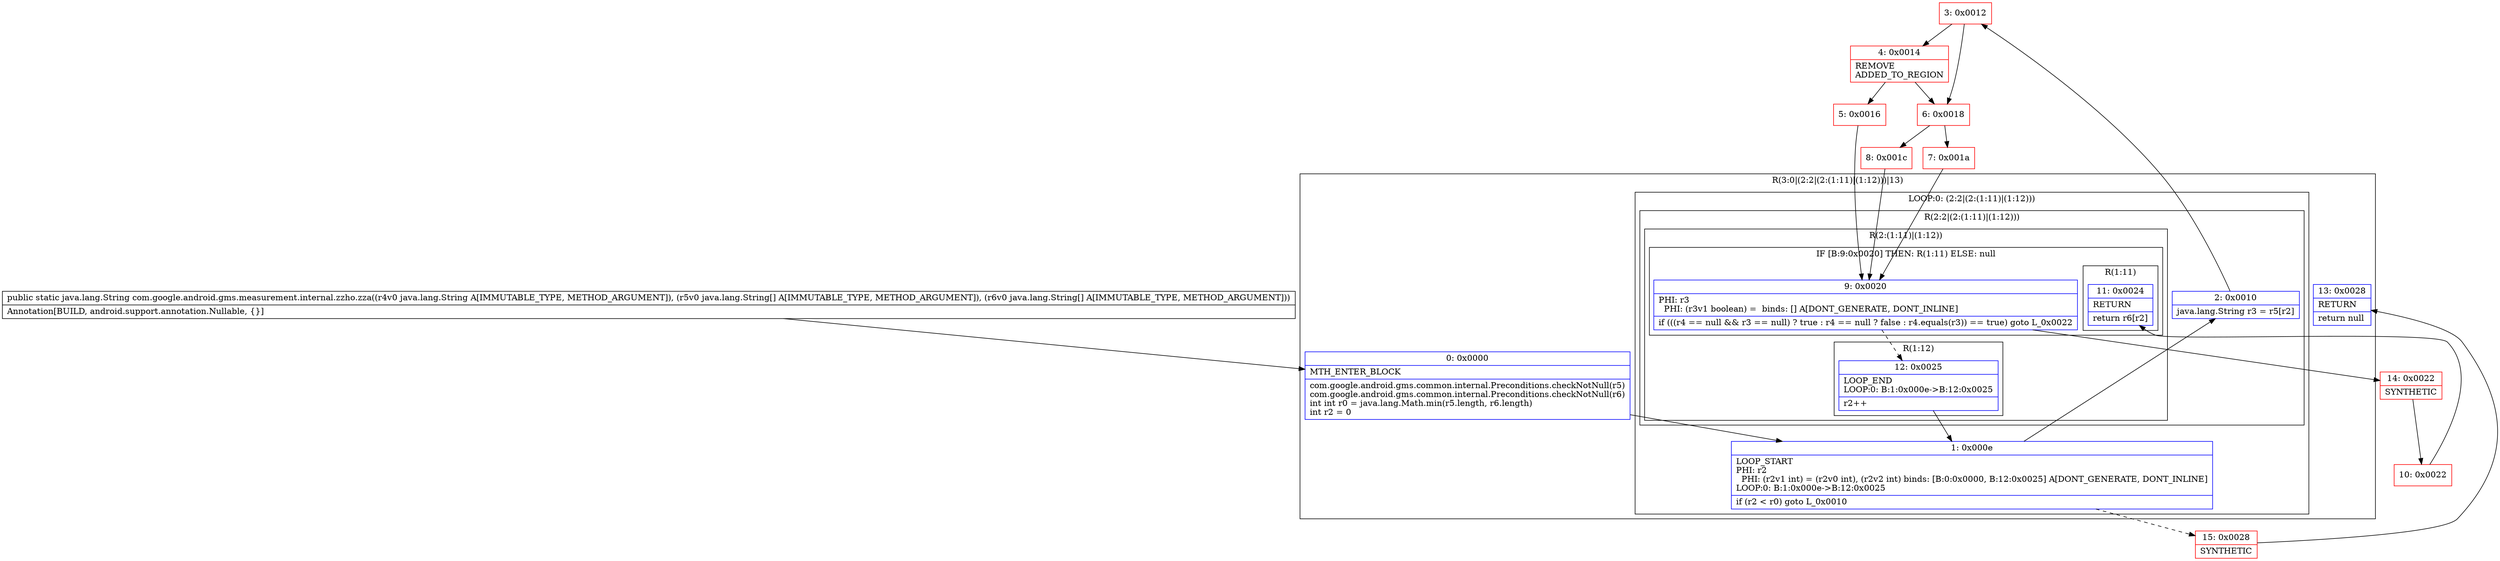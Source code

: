 digraph "CFG forcom.google.android.gms.measurement.internal.zzho.zza(Ljava\/lang\/String;[Ljava\/lang\/String;[Ljava\/lang\/String;)Ljava\/lang\/String;" {
subgraph cluster_Region_1706057263 {
label = "R(3:0|(2:2|(2:(1:11)|(1:12)))|13)";
node [shape=record,color=blue];
Node_0 [shape=record,label="{0\:\ 0x0000|MTH_ENTER_BLOCK\l|com.google.android.gms.common.internal.Preconditions.checkNotNull(r5)\lcom.google.android.gms.common.internal.Preconditions.checkNotNull(r6)\lint int r0 = java.lang.Math.min(r5.length, r6.length)\lint r2 = 0\l}"];
subgraph cluster_LoopRegion_1918680671 {
label = "LOOP:0: (2:2|(2:(1:11)|(1:12)))";
node [shape=record,color=blue];
Node_1 [shape=record,label="{1\:\ 0x000e|LOOP_START\lPHI: r2 \l  PHI: (r2v1 int) = (r2v0 int), (r2v2 int) binds: [B:0:0x0000, B:12:0x0025] A[DONT_GENERATE, DONT_INLINE]\lLOOP:0: B:1:0x000e\-\>B:12:0x0025\l|if (r2 \< r0) goto L_0x0010\l}"];
subgraph cluster_Region_1056407968 {
label = "R(2:2|(2:(1:11)|(1:12)))";
node [shape=record,color=blue];
Node_2 [shape=record,label="{2\:\ 0x0010|java.lang.String r3 = r5[r2]\l}"];
subgraph cluster_Region_1411987037 {
label = "R(2:(1:11)|(1:12))";
node [shape=record,color=blue];
subgraph cluster_IfRegion_1323831876 {
label = "IF [B:9:0x0020] THEN: R(1:11) ELSE: null";
node [shape=record,color=blue];
Node_9 [shape=record,label="{9\:\ 0x0020|PHI: r3 \l  PHI: (r3v1 boolean) =  binds: [] A[DONT_GENERATE, DONT_INLINE]\l|if (((r4 == null && r3 == null) ? true : r4 == null ? false : r4.equals(r3)) == true) goto L_0x0022\l}"];
subgraph cluster_Region_1498542455 {
label = "R(1:11)";
node [shape=record,color=blue];
Node_11 [shape=record,label="{11\:\ 0x0024|RETURN\l|return r6[r2]\l}"];
}
}
subgraph cluster_Region_1422741878 {
label = "R(1:12)";
node [shape=record,color=blue];
Node_12 [shape=record,label="{12\:\ 0x0025|LOOP_END\lLOOP:0: B:1:0x000e\-\>B:12:0x0025\l|r2++\l}"];
}
}
}
}
Node_13 [shape=record,label="{13\:\ 0x0028|RETURN\l|return null\l}"];
}
Node_3 [shape=record,color=red,label="{3\:\ 0x0012}"];
Node_4 [shape=record,color=red,label="{4\:\ 0x0014|REMOVE\lADDED_TO_REGION\l}"];
Node_5 [shape=record,color=red,label="{5\:\ 0x0016}"];
Node_6 [shape=record,color=red,label="{6\:\ 0x0018}"];
Node_7 [shape=record,color=red,label="{7\:\ 0x001a}"];
Node_8 [shape=record,color=red,label="{8\:\ 0x001c}"];
Node_10 [shape=record,color=red,label="{10\:\ 0x0022}"];
Node_14 [shape=record,color=red,label="{14\:\ 0x0022|SYNTHETIC\l}"];
Node_15 [shape=record,color=red,label="{15\:\ 0x0028|SYNTHETIC\l}"];
MethodNode[shape=record,label="{public static java.lang.String com.google.android.gms.measurement.internal.zzho.zza((r4v0 java.lang.String A[IMMUTABLE_TYPE, METHOD_ARGUMENT]), (r5v0 java.lang.String[] A[IMMUTABLE_TYPE, METHOD_ARGUMENT]), (r6v0 java.lang.String[] A[IMMUTABLE_TYPE, METHOD_ARGUMENT]))  | Annotation[BUILD, android.support.annotation.Nullable, \{\}]\l}"];
MethodNode -> Node_0;
Node_0 -> Node_1;
Node_1 -> Node_2;
Node_1 -> Node_15[style=dashed];
Node_2 -> Node_3;
Node_9 -> Node_12[style=dashed];
Node_9 -> Node_14;
Node_12 -> Node_1;
Node_3 -> Node_4;
Node_3 -> Node_6;
Node_4 -> Node_5;
Node_4 -> Node_6;
Node_5 -> Node_9;
Node_6 -> Node_7;
Node_6 -> Node_8;
Node_7 -> Node_9;
Node_8 -> Node_9;
Node_10 -> Node_11;
Node_14 -> Node_10;
Node_15 -> Node_13;
}

